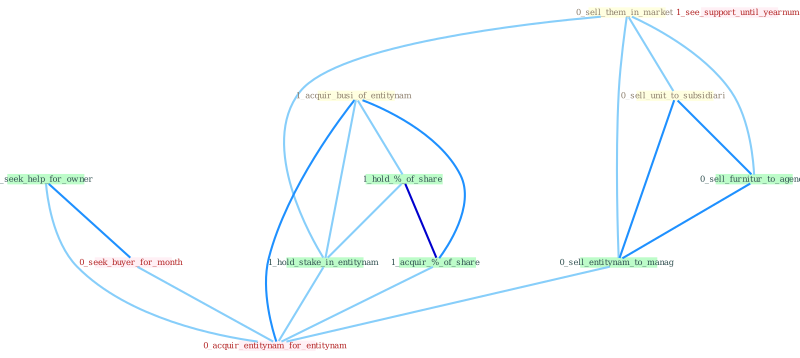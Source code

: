 Graph G{ 
    node
    [shape=polygon,style=filled,width=.5,height=.06,color="#BDFCC9",fixedsize=true,fontsize=4,
    fontcolor="#2f4f4f"];
    {node
    [color="#ffffe0", fontcolor="#8b7d6b"] "0_sell_them_in_market " "1_acquir_busi_of_entitynam " "0_sell_unit_to_subsidiari "}
{node [color="#fff0f5", fontcolor="#b22222"] "0_seek_buyer_for_month " "1_see_support_until_yearnum " "0_acquir_entitynam_for_entitynam "}
edge [color="#B0E2FF"];

	"0_sell_them_in_market " -- "0_sell_unit_to_subsidiari " [w="1", color="#87cefa" ];
	"0_sell_them_in_market " -- "1_hold_stake_in_entitynam " [w="1", color="#87cefa" ];
	"0_sell_them_in_market " -- "0_sell_furnitur_to_agenc " [w="1", color="#87cefa" ];
	"0_sell_them_in_market " -- "0_sell_entitynam_to_manag " [w="1", color="#87cefa" ];
	"1_acquir_busi_of_entitynam " -- "1_hold_%_of_share " [w="1", color="#87cefa" ];
	"1_acquir_busi_of_entitynam " -- "1_hold_stake_in_entitynam " [w="1", color="#87cefa" ];
	"1_acquir_busi_of_entitynam " -- "1_acquir_%_of_share " [w="2", color="#1e90ff" , len=0.8];
	"1_acquir_busi_of_entitynam " -- "0_acquir_entitynam_for_entitynam " [w="2", color="#1e90ff" , len=0.8];
	"0_sell_unit_to_subsidiari " -- "0_sell_furnitur_to_agenc " [w="2", color="#1e90ff" , len=0.8];
	"0_sell_unit_to_subsidiari " -- "0_sell_entitynam_to_manag " [w="2", color="#1e90ff" , len=0.8];
	"1_hold_%_of_share " -- "1_hold_stake_in_entitynam " [w="1", color="#87cefa" ];
	"1_hold_%_of_share " -- "1_acquir_%_of_share " [w="3", color="#0000cd" , len=0.6];
	"1_hold_stake_in_entitynam " -- "0_acquir_entitynam_for_entitynam " [w="1", color="#87cefa" ];
	"1_seek_help_for_owner " -- "0_seek_buyer_for_month " [w="2", color="#1e90ff" , len=0.8];
	"1_seek_help_for_owner " -- "0_acquir_entitynam_for_entitynam " [w="1", color="#87cefa" ];
	"0_seek_buyer_for_month " -- "0_acquir_entitynam_for_entitynam " [w="1", color="#87cefa" ];
	"1_acquir_%_of_share " -- "0_acquir_entitynam_for_entitynam " [w="1", color="#87cefa" ];
	"0_sell_furnitur_to_agenc " -- "0_sell_entitynam_to_manag " [w="2", color="#1e90ff" , len=0.8];
	"0_sell_entitynam_to_manag " -- "0_acquir_entitynam_for_entitynam " [w="1", color="#87cefa" ];
}